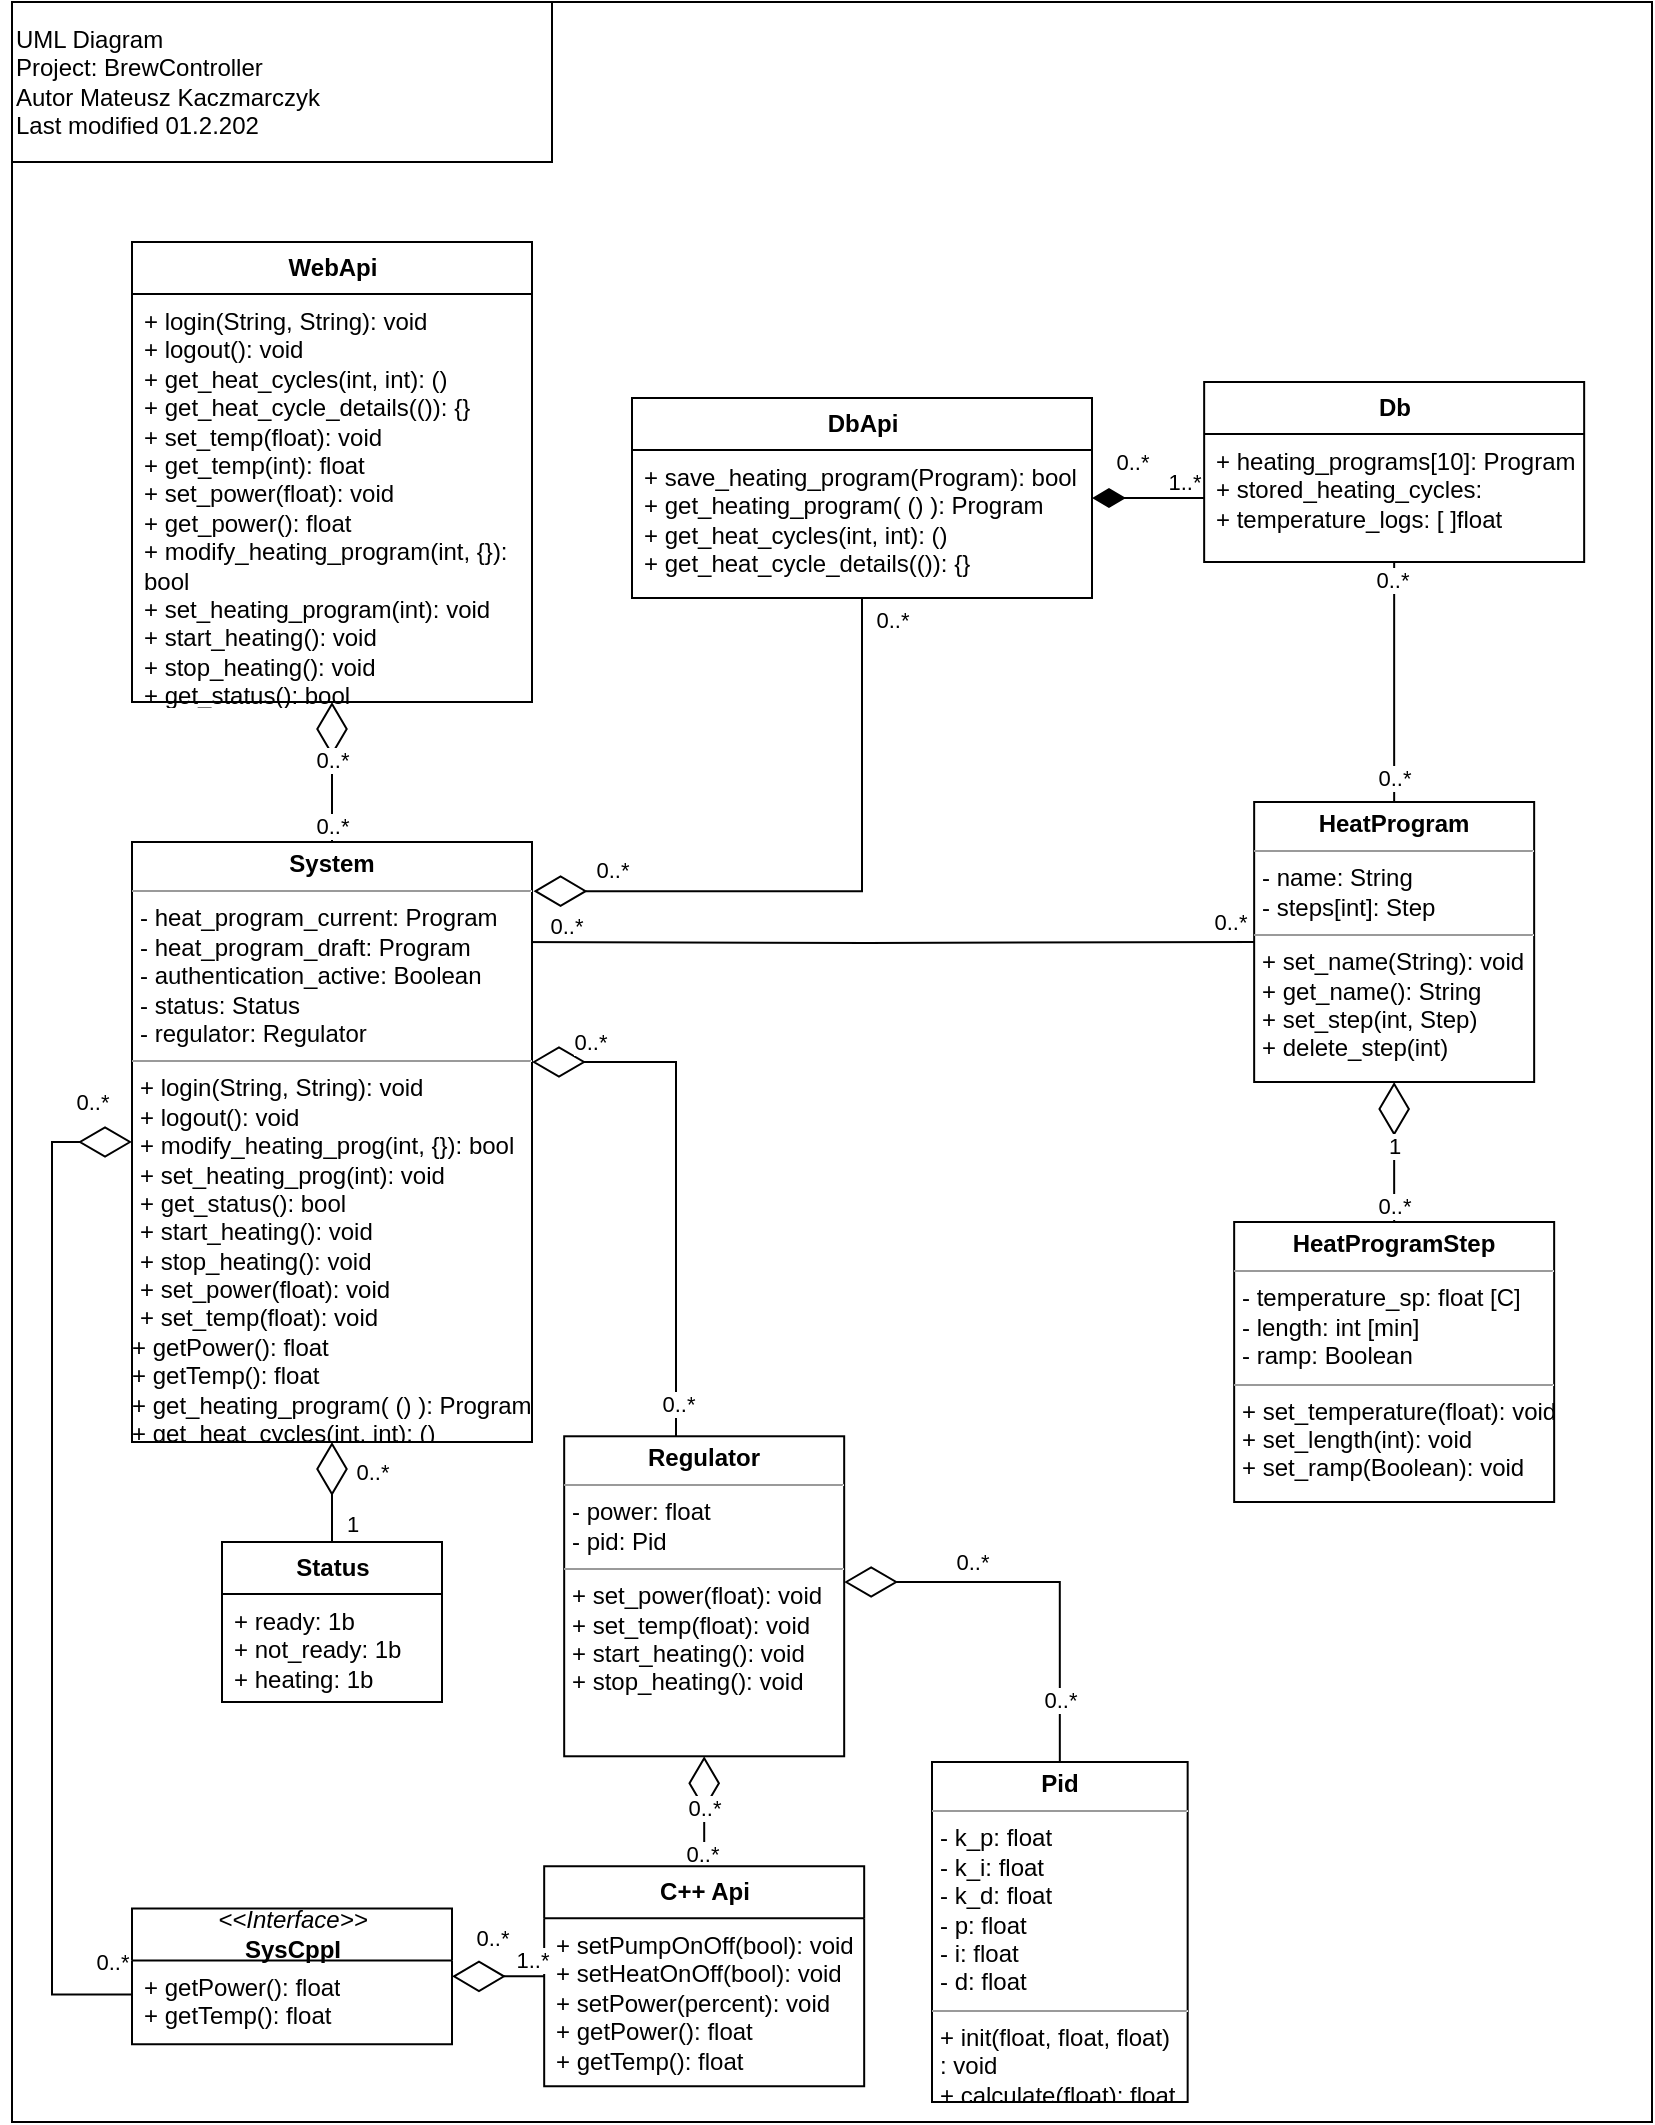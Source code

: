 <mxfile version="14.2.9" type="device"><diagram name="Page-1" id="c4acf3e9-155e-7222-9cf6-157b1a14988f"><mxGraphModel dx="665" dy="407" grid="1" gridSize="10" guides="1" tooltips="1" connect="1" arrows="1" fold="1" page="1" pageScale="1" pageWidth="850" pageHeight="1100" background="#ffffff" math="0" shadow="0"><root><mxCell id="0"/><mxCell id="1" parent="0"/><mxCell id="17acba5748e5396b-1" value="" style="shape=umlFrame;whiteSpace=wrap;html=1;rounded=0;shadow=0;comic=0;labelBackgroundColor=none;strokeWidth=1;fontFamily=Verdana;fontSize=10;align=center;" parent="1" vertex="1"><mxGeometry x="20" y="20" width="820" height="1060" as="geometry"/></mxCell><mxCell id="5d2195bd80daf111-5" value="&lt;b style=&quot;font-family: &amp;#34;helvetica&amp;#34; ; font-size: 12px&quot;&gt;WebApi&lt;/b&gt;" style="swimlane;html=1;fontStyle=0;childLayout=stackLayout;horizontal=1;startSize=26;fillColor=none;horizontalStack=0;resizeParent=1;resizeLast=0;collapsible=1;marginBottom=0;swimlaneFillColor=#ffffff;rounded=0;shadow=0;comic=0;labelBackgroundColor=none;strokeWidth=1;fontFamily=Verdana;fontSize=10;align=center;" parent="1" vertex="1"><mxGeometry x="80" y="140" width="200" height="230" as="geometry"/></mxCell><mxCell id="5d2195bd80daf111-6" value="&lt;div&gt;+ login(String, String): void&amp;nbsp;&lt;/div&gt;&lt;div&gt;+ logout(): void&amp;nbsp;&lt;/div&gt;&lt;div&gt;+ get_heat_cycles(int, int): ()&lt;/div&gt;&lt;div&gt;+ get_heat_cycle_details(()): {}&lt;/div&gt;&lt;div&gt;+ set_temp(float): void&amp;nbsp;&lt;/div&gt;&lt;div&gt;+ get_temp(int): float&lt;/div&gt;&lt;div&gt;+ set_power(float): void&lt;/div&gt;&lt;div&gt;+ get_power(): float&lt;/div&gt;&lt;div&gt;+ modify_heating_program(int, {}): bool&lt;/div&gt;&lt;div&gt;&lt;span&gt;+ set_heating_program(int): void&lt;/span&gt;&lt;/div&gt;&lt;div&gt;+ start_heating(): void&amp;nbsp;&lt;/div&gt;&lt;div&gt;+ stop_heating(): void&lt;/div&gt;&lt;div&gt;+ get_status(): bool&lt;/div&gt;" style="text;html=1;strokeColor=none;fillColor=none;align=left;verticalAlign=top;spacingLeft=4;spacingRight=4;whiteSpace=wrap;overflow=hidden;rotatable=0;points=[[0,0.5],[1,0.5]];portConstraint=eastwest;" parent="5d2195bd80daf111-5" vertex="1"><mxGeometry y="26" width="200" height="204" as="geometry"/></mxCell><mxCell id="5d2195bd80daf111-15" value="&lt;p style=&quot;margin: 0px ; margin-top: 4px ; text-align: center&quot;&gt;&lt;b&gt;HeatProgramStep&lt;/b&gt;&lt;br&gt;&lt;/p&gt;&lt;hr size=&quot;1&quot;&gt;&lt;p style=&quot;margin: 0px ; margin-left: 4px&quot;&gt;- temperature_sp: float [C]&lt;/p&gt;&lt;p style=&quot;margin: 0px ; margin-left: 4px&quot;&gt;- length: int [min]&lt;/p&gt;&lt;p style=&quot;margin: 0px ; margin-left: 4px&quot;&gt;- ramp: Boolean&lt;/p&gt;&lt;hr size=&quot;1&quot;&gt;&lt;p style=&quot;margin: 0px ; margin-left: 4px&quot;&gt;+ set_temperature(float): void&lt;/p&gt;&lt;p style=&quot;margin: 0px ; margin-left: 4px&quot;&gt;+ set_length(int): void&lt;/p&gt;&lt;p style=&quot;margin: 0px ; margin-left: 4px&quot;&gt;+ set_ramp(Boolean): void&lt;/p&gt;" style="verticalAlign=top;align=left;overflow=fill;fontSize=12;fontFamily=Helvetica;html=1;rounded=0;shadow=0;comic=0;labelBackgroundColor=none;strokeWidth=1" parent="1" vertex="1"><mxGeometry x="631.08" y="630" width="160" height="140" as="geometry"/></mxCell><mxCell id="8tw7TijLrJ2DPO7t9Is4-34" style="edgeStyle=orthogonalEdgeStyle;rounded=0;orthogonalLoop=1;jettySize=auto;html=1;startArrow=none;startFill=0;endArrow=diamondThin;endFill=0;endSize=24;" edge="1" parent="1" source="5d2195bd80daf111-18" target="5d2195bd80daf111-5"><mxGeometry relative="1" as="geometry"/></mxCell><mxCell id="8tw7TijLrJ2DPO7t9Is4-45" value="0..*" style="edgeLabel;html=1;align=center;verticalAlign=middle;resizable=0;points=[];" vertex="1" connectable="0" parent="8tw7TijLrJ2DPO7t9Is4-34"><mxGeometry x="0.177" relative="1" as="geometry"><mxPoint as="offset"/></mxGeometry></mxCell><mxCell id="8tw7TijLrJ2DPO7t9Is4-46" value="0..*" style="edgeLabel;html=1;align=center;verticalAlign=middle;resizable=0;points=[];" vertex="1" connectable="0" parent="8tw7TijLrJ2DPO7t9Is4-34"><mxGeometry x="-0.773" relative="1" as="geometry"><mxPoint as="offset"/></mxGeometry></mxCell><mxCell id="8tw7TijLrJ2DPO7t9Is4-37" style="edgeStyle=orthogonalEdgeStyle;rounded=0;orthogonalLoop=1;jettySize=auto;html=1;startArrow=none;startFill=0;endArrow=diamondThin;endFill=0;endSize=24;" edge="1" parent="1" source="5d2195bd80daf111-19" target="5d2195bd80daf111-18"><mxGeometry relative="1" as="geometry"><Array as="points"><mxPoint x="352" y="550"/></Array></mxGeometry></mxCell><mxCell id="8tw7TijLrJ2DPO7t9Is4-38" value="0..*" style="edgeLabel;html=1;align=center;verticalAlign=middle;resizable=0;points=[];" vertex="1" connectable="0" parent="8tw7TijLrJ2DPO7t9Is4-37"><mxGeometry x="-0.871" y="-1" relative="1" as="geometry"><mxPoint as="offset"/></mxGeometry></mxCell><mxCell id="8tw7TijLrJ2DPO7t9Is4-39" value="0..*" style="edgeLabel;html=1;align=center;verticalAlign=middle;resizable=0;points=[];" vertex="1" connectable="0" parent="8tw7TijLrJ2DPO7t9Is4-37"><mxGeometry x="0.776" y="1" relative="1" as="geometry"><mxPoint y="-11" as="offset"/></mxGeometry></mxCell><mxCell id="8tw7TijLrJ2DPO7t9Is4-40" style="edgeStyle=orthogonalEdgeStyle;rounded=0;orthogonalLoop=1;jettySize=auto;html=1;entryX=0;entryY=0.5;entryDx=0;entryDy=0;startArrow=none;startFill=0;endArrow=none;endFill=0;endSize=24;" edge="1" parent="1" target="5d2195bd80daf111-20"><mxGeometry relative="1" as="geometry"><mxPoint x="252.91" y="490" as="sourcePoint"/></mxGeometry></mxCell><mxCell id="8tw7TijLrJ2DPO7t9Is4-41" value="0..*" style="edgeLabel;html=1;align=center;verticalAlign=middle;resizable=0;points=[];" vertex="1" connectable="0" parent="8tw7TijLrJ2DPO7t9Is4-40"><mxGeometry x="-0.948" y="1" relative="1" as="geometry"><mxPoint x="34.29" y="-7.07" as="offset"/></mxGeometry></mxCell><mxCell id="8tw7TijLrJ2DPO7t9Is4-42" value="0..*" style="edgeLabel;html=1;align=center;verticalAlign=middle;resizable=0;points=[];" vertex="1" connectable="0" parent="8tw7TijLrJ2DPO7t9Is4-40"><mxGeometry x="0.935" relative="1" as="geometry"><mxPoint y="-10" as="offset"/></mxGeometry></mxCell><mxCell id="5d2195bd80daf111-18" value="&lt;p style=&quot;margin: 0px ; margin-top: 4px ; text-align: center&quot;&gt;&lt;b&gt;System&lt;/b&gt;&lt;br&gt;&lt;/p&gt;&lt;hr size=&quot;1&quot;&gt;&lt;p style=&quot;margin: 0px ; margin-left: 4px&quot;&gt;- heat_program_current: Program&lt;/p&gt;&lt;p style=&quot;margin: 0px ; margin-left: 4px&quot;&gt;- heat_program_draft: Program&lt;br&gt;&lt;/p&gt;&lt;p style=&quot;margin: 0px ; margin-left: 4px&quot;&gt;- authentication_active: Boolean&lt;/p&gt;&lt;p style=&quot;margin: 0px 0px 0px 4px&quot;&gt;- status: Status&lt;/p&gt;&lt;p style=&quot;margin: 0px 0px 0px 4px&quot;&gt;- regulator: Regulator&lt;/p&gt;&lt;hr size=&quot;1&quot;&gt;&lt;p style=&quot;margin: 0px ; margin-left: 4px&quot;&gt;+ login(String, String): void&amp;nbsp;&lt;/p&gt;&lt;p style=&quot;margin: 0px ; margin-left: 4px&quot;&gt;+ logout(): void&amp;nbsp;&lt;/p&gt;&lt;p style=&quot;margin: 0px ; margin-left: 4px&quot;&gt;+ modify_heating_prog(int, {}): bool&lt;/p&gt;&lt;p style=&quot;margin: 0px ; margin-left: 4px&quot;&gt;+ set_heating_prog(int): void&lt;/p&gt;&lt;p style=&quot;margin: 0px ; margin-left: 4px&quot;&gt;+ get_status(): bool&amp;nbsp;&lt;br&gt;&lt;/p&gt;&lt;p style=&quot;margin: 0px 0px 0px 4px&quot;&gt;+ start_heating(): void&lt;/p&gt;&lt;p style=&quot;margin: 0px 0px 0px 4px&quot;&gt;+ stop_heating(): void&lt;/p&gt;&lt;p style=&quot;margin: 0px 0px 0px 4px&quot;&gt;+ set_power(float): void&lt;/p&gt;&lt;p style=&quot;margin: 0px 0px 0px 4px&quot;&gt;+ set_temp(float): void&lt;/p&gt;&lt;div&gt;+ getPower(): float&lt;/div&gt;&lt;div&gt;+ getTemp(): float&lt;/div&gt;&lt;div&gt;+ get_heating_program( () ): Program&lt;/div&gt;&lt;div&gt;+ get_heat_cycles(int, int): ()&lt;/div&gt;&lt;div&gt;+ get_heat_cycle_details(()): {}&lt;/div&gt;" style="verticalAlign=top;align=left;overflow=fill;fontSize=12;fontFamily=Helvetica;html=1;rounded=0;shadow=0;comic=0;labelBackgroundColor=none;strokeWidth=1" parent="1" vertex="1"><mxGeometry x="80" y="440" width="200" height="300" as="geometry"/></mxCell><mxCell id="8tw7TijLrJ2DPO7t9Is4-30" style="edgeStyle=orthogonalEdgeStyle;rounded=0;orthogonalLoop=1;jettySize=auto;html=1;startArrow=none;startFill=0;endArrow=diamondThin;endFill=0;endSize=24;exitX=0.5;exitY=0;exitDx=0;exitDy=0;" edge="1" parent="1" source="8tw7TijLrJ2DPO7t9Is4-7" target="5d2195bd80daf111-19"><mxGeometry relative="1" as="geometry"><Array as="points"><mxPoint x="544" y="810"/></Array></mxGeometry></mxCell><mxCell id="8tw7TijLrJ2DPO7t9Is4-31" value="0..*" style="edgeLabel;html=1;align=center;verticalAlign=middle;resizable=0;points=[];" vertex="1" connectable="0" parent="8tw7TijLrJ2DPO7t9Is4-30"><mxGeometry x="-0.784" relative="1" as="geometry"><mxPoint y="-10" as="offset"/></mxGeometry></mxCell><mxCell id="8tw7TijLrJ2DPO7t9Is4-32" value="0..*" style="edgeLabel;html=1;align=center;verticalAlign=middle;resizable=0;points=[];" vertex="1" connectable="0" parent="8tw7TijLrJ2DPO7t9Is4-30"><mxGeometry x="0.358" y="-1" relative="1" as="geometry"><mxPoint y="-9" as="offset"/></mxGeometry></mxCell><mxCell id="8tw7TijLrJ2DPO7t9Is4-33" style="edgeStyle=orthogonalEdgeStyle;rounded=0;orthogonalLoop=1;jettySize=auto;html=1;startArrow=none;startFill=0;endArrow=diamondThin;endFill=0;endSize=24;" edge="1" parent="1" source="8tw7TijLrJ2DPO7t9Is4-9" target="5d2195bd80daf111-19"><mxGeometry relative="1" as="geometry"/></mxCell><mxCell id="8tw7TijLrJ2DPO7t9Is4-43" value="0..*" style="edgeLabel;html=1;align=center;verticalAlign=middle;resizable=0;points=[];" vertex="1" connectable="0" parent="8tw7TijLrJ2DPO7t9Is4-33"><mxGeometry x="-0.815" y="1" relative="1" as="geometry"><mxPoint as="offset"/></mxGeometry></mxCell><mxCell id="8tw7TijLrJ2DPO7t9Is4-44" value="0..*" style="edgeLabel;html=1;align=center;verticalAlign=middle;resizable=0;points=[];" vertex="1" connectable="0" parent="8tw7TijLrJ2DPO7t9Is4-33"><mxGeometry x="0.203" relative="1" as="geometry"><mxPoint as="offset"/></mxGeometry></mxCell><mxCell id="5d2195bd80daf111-19" value="&lt;p style=&quot;margin: 0px ; margin-top: 4px ; text-align: center&quot;&gt;&lt;b&gt;Regulator&lt;/b&gt;&lt;br&gt;&lt;/p&gt;&lt;hr size=&quot;1&quot;&gt;&lt;p style=&quot;margin: 0px ; margin-left: 4px&quot;&gt;- power: float&lt;/p&gt;&lt;p style=&quot;margin: 0px ; margin-left: 4px&quot;&gt;&lt;span&gt;- pid: Pid&lt;/span&gt;&lt;br&gt;&lt;/p&gt;&lt;hr size=&quot;1&quot;&gt;&lt;p style=&quot;margin: 0px ; margin-left: 4px&quot;&gt;+ set_power(float): void&lt;/p&gt;&lt;p style=&quot;margin: 0px ; margin-left: 4px&quot;&gt;+ set_temp(float): void&lt;/p&gt;&lt;p style=&quot;margin: 0px ; margin-left: 4px&quot;&gt;+ start_heating(): void&lt;/p&gt;&lt;p style=&quot;margin: 0px ; margin-left: 4px&quot;&gt;+ stop_heating(): void&lt;/p&gt;" style="verticalAlign=top;align=left;overflow=fill;fontSize=12;fontFamily=Helvetica;html=1;rounded=0;shadow=0;comic=0;labelBackgroundColor=none;strokeWidth=1" parent="1" vertex="1"><mxGeometry x="296.09" y="737.14" width="140" height="160" as="geometry"/></mxCell><mxCell id="5d2195bd80daf111-20" value="&lt;p style=&quot;margin: 0px ; margin-top: 4px ; text-align: center&quot;&gt;&lt;b&gt;HeatProgram&lt;/b&gt;&lt;br&gt;&lt;/p&gt;&lt;hr size=&quot;1&quot;&gt;&lt;p style=&quot;margin: 0px ; margin-left: 4px&quot;&gt;- name: String&lt;/p&gt;&lt;p style=&quot;margin: 0px ; margin-left: 4px&quot;&gt;- steps[int]: Step&lt;/p&gt;&lt;hr size=&quot;1&quot;&gt;&lt;p style=&quot;margin: 0px ; margin-left: 4px&quot;&gt;+ set_name(String): void&lt;/p&gt;&lt;p style=&quot;margin: 0px ; margin-left: 4px&quot;&gt;+ get_name(): String&lt;/p&gt;&lt;p style=&quot;margin: 0px ; margin-left: 4px&quot;&gt;+ set_step(int, Step)&lt;/p&gt;&lt;p style=&quot;margin: 0px ; margin-left: 4px&quot;&gt;+ delete_step(int)&lt;/p&gt;" style="verticalAlign=top;align=left;overflow=fill;fontSize=12;fontFamily=Helvetica;html=1;rounded=0;shadow=0;comic=0;labelBackgroundColor=none;strokeWidth=1" parent="1" vertex="1"><mxGeometry x="641.08" y="420" width="140" height="140" as="geometry"/></mxCell><mxCell id="8tw7TijLrJ2DPO7t9Is4-59" style="edgeStyle=orthogonalEdgeStyle;rounded=0;orthogonalLoop=1;jettySize=auto;html=1;startArrow=diamondThin;startFill=0;startSize=24;endArrow=none;endFill=0;endSize=24;targetPerimeterSpacing=24;exitX=1.004;exitY=0.082;exitDx=0;exitDy=0;exitPerimeter=0;entryX=0.5;entryY=1.007;entryDx=0;entryDy=0;entryPerimeter=0;" edge="1" parent="1" source="5d2195bd80daf111-18" target="8tw7TijLrJ2DPO7t9Is4-2"><mxGeometry relative="1" as="geometry"><Array as="points"><mxPoint x="445" y="465"/></Array></mxGeometry></mxCell><mxCell id="8tw7TijLrJ2DPO7t9Is4-60" value="0..*" style="edgeLabel;html=1;align=center;verticalAlign=middle;resizable=0;points=[];" vertex="1" connectable="0" parent="8tw7TijLrJ2DPO7t9Is4-59"><mxGeometry x="0.935" y="2" relative="1" as="geometry"><mxPoint x="17" as="offset"/></mxGeometry></mxCell><mxCell id="8tw7TijLrJ2DPO7t9Is4-61" value="0..*" style="edgeLabel;html=1;align=center;verticalAlign=middle;resizable=0;points=[];" vertex="1" connectable="0" parent="8tw7TijLrJ2DPO7t9Is4-59"><mxGeometry x="-0.774" y="3" relative="1" as="geometry"><mxPoint x="4.2" y="-8.32" as="offset"/></mxGeometry></mxCell><mxCell id="8tw7TijLrJ2DPO7t9Is4-1" value="&lt;b style=&quot;font-family: &amp;#34;helvetica&amp;#34; ; font-size: 12px&quot;&gt;DbApi&lt;/b&gt;" style="swimlane;html=1;fontStyle=0;childLayout=stackLayout;horizontal=1;startSize=26;fillColor=none;horizontalStack=0;resizeParent=1;resizeLast=0;collapsible=1;marginBottom=0;swimlaneFillColor=#ffffff;rounded=0;shadow=0;comic=0;labelBackgroundColor=none;strokeWidth=1;fontFamily=Verdana;fontSize=10;align=center;" vertex="1" parent="1"><mxGeometry x="330" y="218" width="230" height="100" as="geometry"/></mxCell><mxCell id="8tw7TijLrJ2DPO7t9Is4-2" value="&lt;div&gt;+ save_heating_program(Program): bool&lt;/div&gt;&lt;div&gt;+ get_heating_program( () ): Program&lt;/div&gt;&lt;div&gt;+ get_heat_cycles(int, int): ()&lt;/div&gt;&lt;div&gt;+ get_heat_cycle_details(()): {}&lt;/div&gt;" style="text;html=1;strokeColor=none;fillColor=none;align=left;verticalAlign=top;spacingLeft=4;spacingRight=4;whiteSpace=wrap;overflow=hidden;rotatable=0;points=[[0,0.5],[1,0.5]];portConstraint=eastwest;" vertex="1" parent="8tw7TijLrJ2DPO7t9Is4-1"><mxGeometry y="26" width="230" height="74" as="geometry"/></mxCell><mxCell id="8tw7TijLrJ2DPO7t9Is4-3" value="&lt;b style=&quot;font-family: &amp;#34;helvetica&amp;#34; ; font-size: 12px&quot;&gt;Db&lt;/b&gt;" style="swimlane;html=1;fontStyle=0;childLayout=stackLayout;horizontal=1;startSize=26;fillColor=none;horizontalStack=0;resizeParent=1;resizeLast=0;collapsible=1;marginBottom=0;swimlaneFillColor=#ffffff;rounded=0;shadow=0;comic=0;labelBackgroundColor=none;strokeWidth=1;fontFamily=Verdana;fontSize=10;align=center;" vertex="1" parent="1"><mxGeometry x="616.08" y="210" width="190" height="90" as="geometry"/></mxCell><mxCell id="8tw7TijLrJ2DPO7t9Is4-4" value="&lt;div&gt;+ heating_programs[10]: Program&lt;/div&gt;&lt;div&gt;+ stored_heating_cycles:&amp;nbsp;&lt;/div&gt;&lt;div&gt;+ temperature_logs: [ ]float&lt;/div&gt;" style="text;html=1;strokeColor=none;fillColor=none;align=left;verticalAlign=top;spacingLeft=4;spacingRight=4;whiteSpace=wrap;overflow=hidden;rotatable=0;points=[[0,0.5],[1,0.5]];portConstraint=eastwest;" vertex="1" parent="8tw7TijLrJ2DPO7t9Is4-3"><mxGeometry y="26" width="190" height="64" as="geometry"/></mxCell><mxCell id="8tw7TijLrJ2DPO7t9Is4-5" value="&lt;b style=&quot;font-family: &amp;#34;helvetica&amp;#34; ; font-size: 12px&quot;&gt;Status&lt;/b&gt;" style="swimlane;html=1;fontStyle=0;childLayout=stackLayout;horizontal=1;startSize=26;fillColor=none;horizontalStack=0;resizeParent=1;resizeLast=0;collapsible=1;marginBottom=0;swimlaneFillColor=#ffffff;rounded=0;shadow=0;comic=0;labelBackgroundColor=none;strokeWidth=1;fontFamily=Verdana;fontSize=10;align=center;" vertex="1" parent="1"><mxGeometry x="125" y="790" width="110" height="80" as="geometry"/></mxCell><mxCell id="8tw7TijLrJ2DPO7t9Is4-6" value="&lt;div&gt;+ ready: 1b&lt;/div&gt;&lt;div&gt;+ not_ready: 1b&lt;/div&gt;&lt;div&gt;+ heating: 1b&lt;/div&gt;" style="text;html=1;strokeColor=none;fillColor=none;align=left;verticalAlign=top;spacingLeft=4;spacingRight=4;whiteSpace=wrap;overflow=hidden;rotatable=0;points=[[0,0.5],[1,0.5]];portConstraint=eastwest;" vertex="1" parent="8tw7TijLrJ2DPO7t9Is4-5"><mxGeometry y="26" width="110" height="54" as="geometry"/></mxCell><mxCell id="8tw7TijLrJ2DPO7t9Is4-7" value="&lt;p style=&quot;margin: 0px ; margin-top: 4px ; text-align: center&quot;&gt;&lt;b&gt;Pid&lt;/b&gt;&lt;br&gt;&lt;/p&gt;&lt;hr size=&quot;1&quot;&gt;&lt;p style=&quot;margin: 0px ; margin-left: 4px&quot;&gt;- k_p: float&lt;/p&gt;&lt;p style=&quot;margin: 0px ; margin-left: 4px&quot;&gt;- k_i: float&lt;/p&gt;&lt;p style=&quot;margin: 0px ; margin-left: 4px&quot;&gt;- k_d: float&lt;/p&gt;&lt;p style=&quot;margin: 0px ; margin-left: 4px&quot;&gt;- p: float&lt;/p&gt;&lt;p style=&quot;margin: 0px ; margin-left: 4px&quot;&gt;- i: float&lt;/p&gt;&lt;p style=&quot;margin: 0px ; margin-left: 4px&quot;&gt;- d: float&lt;/p&gt;&lt;hr size=&quot;1&quot;&gt;&lt;p style=&quot;margin: 0px ; margin-left: 4px&quot;&gt;+ init(float, float, float)&lt;/p&gt;&lt;p style=&quot;margin: 0px ; margin-left: 4px&quot;&gt;: void&lt;/p&gt;&lt;p style=&quot;margin: 0px ; margin-left: 4px&quot;&gt;+ calculate(float): float&lt;/p&gt;" style="verticalAlign=top;align=left;overflow=fill;fontSize=12;fontFamily=Helvetica;html=1;rounded=0;shadow=0;comic=0;labelBackgroundColor=none;strokeWidth=1" vertex="1" parent="1"><mxGeometry x="480.0" y="900" width="127.83" height="170" as="geometry"/></mxCell><mxCell id="8tw7TijLrJ2DPO7t9Is4-9" value="&lt;b style=&quot;font-family: &amp;#34;helvetica&amp;#34; ; font-size: 12px&quot;&gt;C++ Api&lt;/b&gt;" style="swimlane;html=1;fontStyle=0;childLayout=stackLayout;horizontal=1;startSize=26;fillColor=none;horizontalStack=0;resizeParent=1;resizeLast=0;collapsible=1;marginBottom=0;swimlaneFillColor=#ffffff;rounded=0;shadow=0;comic=0;labelBackgroundColor=none;strokeWidth=1;fontFamily=Verdana;fontSize=10;align=center;" vertex="1" parent="1"><mxGeometry x="286.09" y="952.14" width="160" height="110" as="geometry"/></mxCell><mxCell id="8tw7TijLrJ2DPO7t9Is4-10" value="&lt;div&gt;+ setPumpOnOff(bool): void&lt;/div&gt;&lt;div&gt;+ setHeatOnOff(bool): void&lt;/div&gt;&lt;div&gt;+ setPower(percent): void&lt;/div&gt;&lt;div&gt;+ getPower(): float&lt;/div&gt;&lt;div&gt;+ getTemp(): float&lt;/div&gt;" style="text;html=1;strokeColor=none;fillColor=none;align=left;verticalAlign=top;spacingLeft=4;spacingRight=4;whiteSpace=wrap;overflow=hidden;rotatable=0;points=[[0,0.5],[1,0.5]];portConstraint=eastwest;" vertex="1" parent="8tw7TijLrJ2DPO7t9Is4-9"><mxGeometry y="26" width="160" height="84" as="geometry"/></mxCell><mxCell id="8tw7TijLrJ2DPO7t9Is4-11" value="" style="endArrow=diamondThin;endFill=0;endSize=24;html=1;exitX=0.5;exitY=0;exitDx=0;exitDy=0;" edge="1" parent="1" source="8tw7TijLrJ2DPO7t9Is4-5" target="5d2195bd80daf111-18"><mxGeometry width="160" relative="1" as="geometry"><mxPoint x="470" y="975" as="sourcePoint"/><mxPoint x="630" y="975" as="targetPoint"/></mxGeometry></mxCell><mxCell id="8tw7TijLrJ2DPO7t9Is4-35" value="0..*" style="edgeLabel;html=1;align=center;verticalAlign=middle;resizable=0;points=[];" vertex="1" connectable="0" parent="8tw7TijLrJ2DPO7t9Is4-11"><mxGeometry x="0.408" y="-1" relative="1" as="geometry"><mxPoint x="19" as="offset"/></mxGeometry></mxCell><mxCell id="8tw7TijLrJ2DPO7t9Is4-36" value="1" style="edgeLabel;html=1;align=center;verticalAlign=middle;resizable=0;points=[];" vertex="1" connectable="0" parent="8tw7TijLrJ2DPO7t9Is4-11"><mxGeometry x="-0.625" relative="1" as="geometry"><mxPoint x="10" as="offset"/></mxGeometry></mxCell><mxCell id="8tw7TijLrJ2DPO7t9Is4-12" value="" style="endArrow=diamondThin;endFill=0;endSize=24;html=1;entryX=0.5;entryY=1;entryDx=0;entryDy=0;exitX=0.5;exitY=0;exitDx=0;exitDy=0;" edge="1" parent="1" source="5d2195bd80daf111-15" target="5d2195bd80daf111-20"><mxGeometry width="160" relative="1" as="geometry"><mxPoint x="710.79" y="750" as="sourcePoint"/><mxPoint x="710.79" y="710" as="targetPoint"/></mxGeometry></mxCell><mxCell id="8tw7TijLrJ2DPO7t9Is4-26" value="0..*" style="edgeLabel;html=1;align=center;verticalAlign=middle;resizable=0;points=[];" vertex="1" connectable="0" parent="8tw7TijLrJ2DPO7t9Is4-12"><mxGeometry x="-0.767" relative="1" as="geometry"><mxPoint as="offset"/></mxGeometry></mxCell><mxCell id="8tw7TijLrJ2DPO7t9Is4-27" value="1" style="edgeLabel;html=1;align=center;verticalAlign=middle;resizable=0;points=[];" vertex="1" connectable="0" parent="8tw7TijLrJ2DPO7t9Is4-12"><mxGeometry x="0.675" relative="1" as="geometry"><mxPoint y="20.23" as="offset"/></mxGeometry></mxCell><mxCell id="8tw7TijLrJ2DPO7t9Is4-13" value="" style="endArrow=none;endFill=0;endSize=24;html=1;entryX=0.5;entryY=1;entryDx=0;entryDy=0;exitX=0.5;exitY=0;exitDx=0;exitDy=0;entryPerimeter=0;" edge="1" parent="1" source="5d2195bd80daf111-20" target="8tw7TijLrJ2DPO7t9Is4-4"><mxGeometry width="160" relative="1" as="geometry"><mxPoint x="721.08" y="650" as="sourcePoint"/><mxPoint x="721.08" y="590" as="targetPoint"/></mxGeometry></mxCell><mxCell id="8tw7TijLrJ2DPO7t9Is4-49" value="0..*" style="edgeLabel;html=1;align=center;verticalAlign=middle;resizable=0;points=[];" vertex="1" connectable="0" parent="8tw7TijLrJ2DPO7t9Is4-13"><mxGeometry x="-0.799" relative="1" as="geometry"><mxPoint as="offset"/></mxGeometry></mxCell><mxCell id="8tw7TijLrJ2DPO7t9Is4-50" value="0..*" style="edgeLabel;html=1;align=center;verticalAlign=middle;resizable=0;points=[];" vertex="1" connectable="0" parent="8tw7TijLrJ2DPO7t9Is4-13"><mxGeometry x="0.858" y="1" relative="1" as="geometry"><mxPoint as="offset"/></mxGeometry></mxCell><mxCell id="8tw7TijLrJ2DPO7t9Is4-23" value="" style="endArrow=none;html=1;endSize=12;startArrow=diamondThin;startSize=14;startFill=1;edgeStyle=orthogonalEdgeStyle;align=left;verticalAlign=bottom;endFill=0;" edge="1" parent="1" source="8tw7TijLrJ2DPO7t9Is4-1" target="8tw7TijLrJ2DPO7t9Is4-4"><mxGeometry x="-1" y="3" relative="1" as="geometry"><mxPoint x="443.939" y="430" as="sourcePoint"/><mxPoint x="303.91" y="258" as="targetPoint"/></mxGeometry></mxCell><mxCell id="8tw7TijLrJ2DPO7t9Is4-24" value="0..*" style="edgeLabel;html=1;align=center;verticalAlign=middle;resizable=0;points=[];" vertex="1" connectable="0" parent="8tw7TijLrJ2DPO7t9Is4-23"><mxGeometry x="-0.975" relative="1" as="geometry"><mxPoint x="19.17" y="-18" as="offset"/></mxGeometry></mxCell><mxCell id="8tw7TijLrJ2DPO7t9Is4-25" value="1..*" style="edgeLabel;html=1;align=center;verticalAlign=middle;resizable=0;points=[];" vertex="1" connectable="0" parent="8tw7TijLrJ2DPO7t9Is4-23"><mxGeometry x="0.975" y="1" relative="1" as="geometry"><mxPoint x="-9.34" y="-7" as="offset"/></mxGeometry></mxCell><mxCell id="8tw7TijLrJ2DPO7t9Is4-48" value="UML Diagram&lt;br&gt;Project: BrewController&lt;br&gt;Autor Mateusz Kaczmarczyk&lt;br&gt;Last modified 01.2.202" style="rounded=0;whiteSpace=wrap;html=1;align=left;" vertex="1" parent="1"><mxGeometry x="20" y="20" width="270" height="80" as="geometry"/></mxCell><mxCell id="8tw7TijLrJ2DPO7t9Is4-53" style="edgeStyle=orthogonalEdgeStyle;rounded=0;orthogonalLoop=1;jettySize=auto;html=1;startArrow=diamondThin;startFill=0;endArrow=none;endFill=0;endSize=24;startSize=24;" edge="1" parent="1" source="8tw7TijLrJ2DPO7t9Is4-51" target="8tw7TijLrJ2DPO7t9Is4-9"><mxGeometry relative="1" as="geometry"/></mxCell><mxCell id="8tw7TijLrJ2DPO7t9Is4-54" value="1..*" style="edgeLabel;html=1;align=center;verticalAlign=middle;resizable=0;points=[];" vertex="1" connectable="0" parent="8tw7TijLrJ2DPO7t9Is4-53"><mxGeometry x="1" relative="1" as="geometry"><mxPoint x="-5.93" y="-7.89" as="offset"/></mxGeometry></mxCell><mxCell id="8tw7TijLrJ2DPO7t9Is4-55" value="0..*" style="edgeLabel;html=1;align=center;verticalAlign=middle;resizable=0;points=[];" vertex="1" connectable="0" parent="8tw7TijLrJ2DPO7t9Is4-53"><mxGeometry x="-0.383" y="5" relative="1" as="geometry"><mxPoint x="6" y="-14.29" as="offset"/></mxGeometry></mxCell><mxCell id="8tw7TijLrJ2DPO7t9Is4-51" value="&lt;span style=&quot;font-family: &amp;#34;helvetica&amp;#34; ; font-size: 12px&quot;&gt;&lt;i&gt;&amp;lt;&amp;lt;Interface&amp;gt;&amp;gt;&lt;/i&gt;&lt;br&gt;&lt;b&gt;SysCppI&lt;/b&gt;&lt;/span&gt;" style="swimlane;html=1;fontStyle=0;childLayout=stackLayout;horizontal=1;startSize=26;fillColor=none;horizontalStack=0;resizeParent=1;resizeLast=0;collapsible=1;marginBottom=0;swimlaneFillColor=#ffffff;rounded=0;shadow=0;comic=0;labelBackgroundColor=none;strokeWidth=1;fontFamily=Verdana;fontSize=10;align=center;" vertex="1" parent="1"><mxGeometry x="80" y="973.21" width="160" height="67.86" as="geometry"/></mxCell><mxCell id="8tw7TijLrJ2DPO7t9Is4-52" value="&lt;div&gt;&lt;span&gt;+ getPower(): float&lt;/span&gt;&lt;br&gt;&lt;/div&gt;&lt;div&gt;+ getTemp(): float&lt;/div&gt;" style="text;html=1;strokeColor=none;fillColor=none;align=left;verticalAlign=top;spacingLeft=4;spacingRight=4;whiteSpace=wrap;overflow=hidden;rotatable=0;points=[[0,0.5],[1,0.5]];portConstraint=eastwest;" vertex="1" parent="8tw7TijLrJ2DPO7t9Is4-51"><mxGeometry y="26" width="160" height="34" as="geometry"/></mxCell><mxCell id="8tw7TijLrJ2DPO7t9Is4-56" style="edgeStyle=orthogonalEdgeStyle;rounded=0;orthogonalLoop=1;jettySize=auto;html=1;entryX=0;entryY=0.5;entryDx=0;entryDy=0;startArrow=diamondThin;startFill=0;startSize=24;endArrow=none;endFill=0;endSize=24;targetPerimeterSpacing=24;exitX=0;exitY=0.5;exitDx=0;exitDy=0;" edge="1" parent="1" source="5d2195bd80daf111-18" target="8tw7TijLrJ2DPO7t9Is4-52"><mxGeometry relative="1" as="geometry"/></mxCell><mxCell id="8tw7TijLrJ2DPO7t9Is4-57" value="0..*" style="edgeLabel;html=1;align=center;verticalAlign=middle;resizable=0;points=[];" vertex="1" connectable="0" parent="8tw7TijLrJ2DPO7t9Is4-56"><mxGeometry x="0.973" y="-1" relative="1" as="geometry"><mxPoint x="-3.31" y="-17.21" as="offset"/></mxGeometry></mxCell><mxCell id="8tw7TijLrJ2DPO7t9Is4-58" value="0..*" style="edgeLabel;html=1;align=center;verticalAlign=middle;resizable=0;points=[];" vertex="1" connectable="0" parent="8tw7TijLrJ2DPO7t9Is4-56"><mxGeometry x="-0.92" y="-1" relative="1" as="geometry"><mxPoint y="-19.01" as="offset"/></mxGeometry></mxCell></root></mxGraphModel></diagram></mxfile>